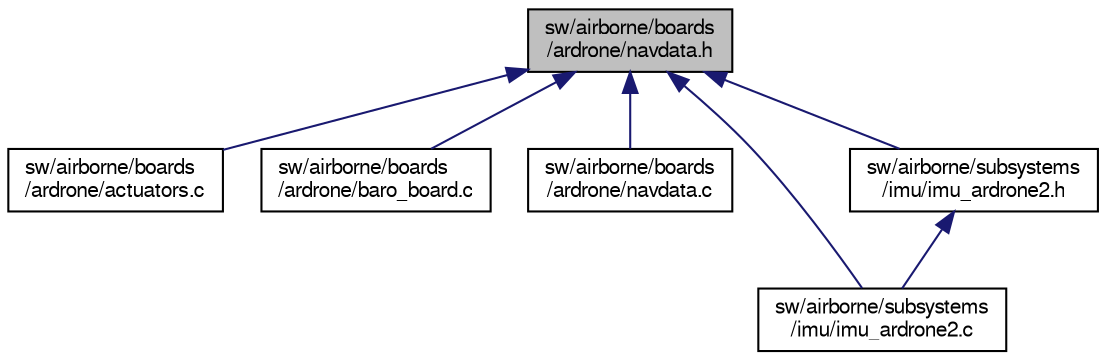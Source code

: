 digraph "sw/airborne/boards/ardrone/navdata.h"
{
  edge [fontname="FreeSans",fontsize="10",labelfontname="FreeSans",labelfontsize="10"];
  node [fontname="FreeSans",fontsize="10",shape=record];
  Node1 [label="sw/airborne/boards\l/ardrone/navdata.h",height=0.2,width=0.4,color="black", fillcolor="grey75", style="filled", fontcolor="black"];
  Node1 -> Node2 [dir="back",color="midnightblue",fontsize="10",style="solid",fontname="FreeSans"];
  Node2 [label="sw/airborne/boards\l/ardrone/actuators.c",height=0.2,width=0.4,color="black", fillcolor="white", style="filled",URL="$boards_2ardrone_2actuators_8c.html",tooltip="Actuator driver for ardrone2 version. "];
  Node1 -> Node3 [dir="back",color="midnightblue",fontsize="10",style="solid",fontname="FreeSans"];
  Node3 [label="sw/airborne/boards\l/ardrone/baro_board.c",height=0.2,width=0.4,color="black", fillcolor="white", style="filled",URL="$ardrone_2baro__board_8c.html",tooltip="Paparazzi AR Drone 2 Baro Sensor implementation:. "];
  Node1 -> Node4 [dir="back",color="midnightblue",fontsize="10",style="solid",fontname="FreeSans"];
  Node4 [label="sw/airborne/boards\l/ardrone/navdata.c",height=0.2,width=0.4,color="black", fillcolor="white", style="filled",URL="$navdata_8c.html",tooltip="ARDrone2 navdata aquisition driver. "];
  Node1 -> Node5 [dir="back",color="midnightblue",fontsize="10",style="solid",fontname="FreeSans"];
  Node5 [label="sw/airborne/subsystems\l/imu/imu_ardrone2.c",height=0.2,width=0.4,color="black", fillcolor="white", style="filled",URL="$imu__ardrone2_8c.html",tooltip="IMU implementation for ardrone2. "];
  Node1 -> Node6 [dir="back",color="midnightblue",fontsize="10",style="solid",fontname="FreeSans"];
  Node6 [label="sw/airborne/subsystems\l/imu/imu_ardrone2.h",height=0.2,width=0.4,color="black", fillcolor="white", style="filled",URL="$imu__ardrone2_8h.html",tooltip="IMU implementation for ardrone2. "];
  Node6 -> Node5 [dir="back",color="midnightblue",fontsize="10",style="solid",fontname="FreeSans"];
}
